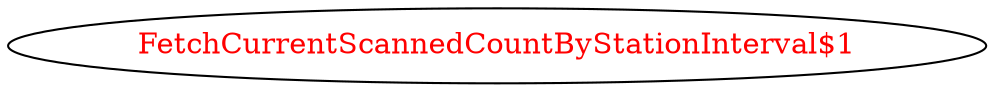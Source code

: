 digraph dependencyGraph {
 concentrate=true;
 ranksep="2.0";
 rankdir="LR"; 
 splines="ortho";
"FetchCurrentScannedCountByStationInterval$1" [fontcolor="red"];
}